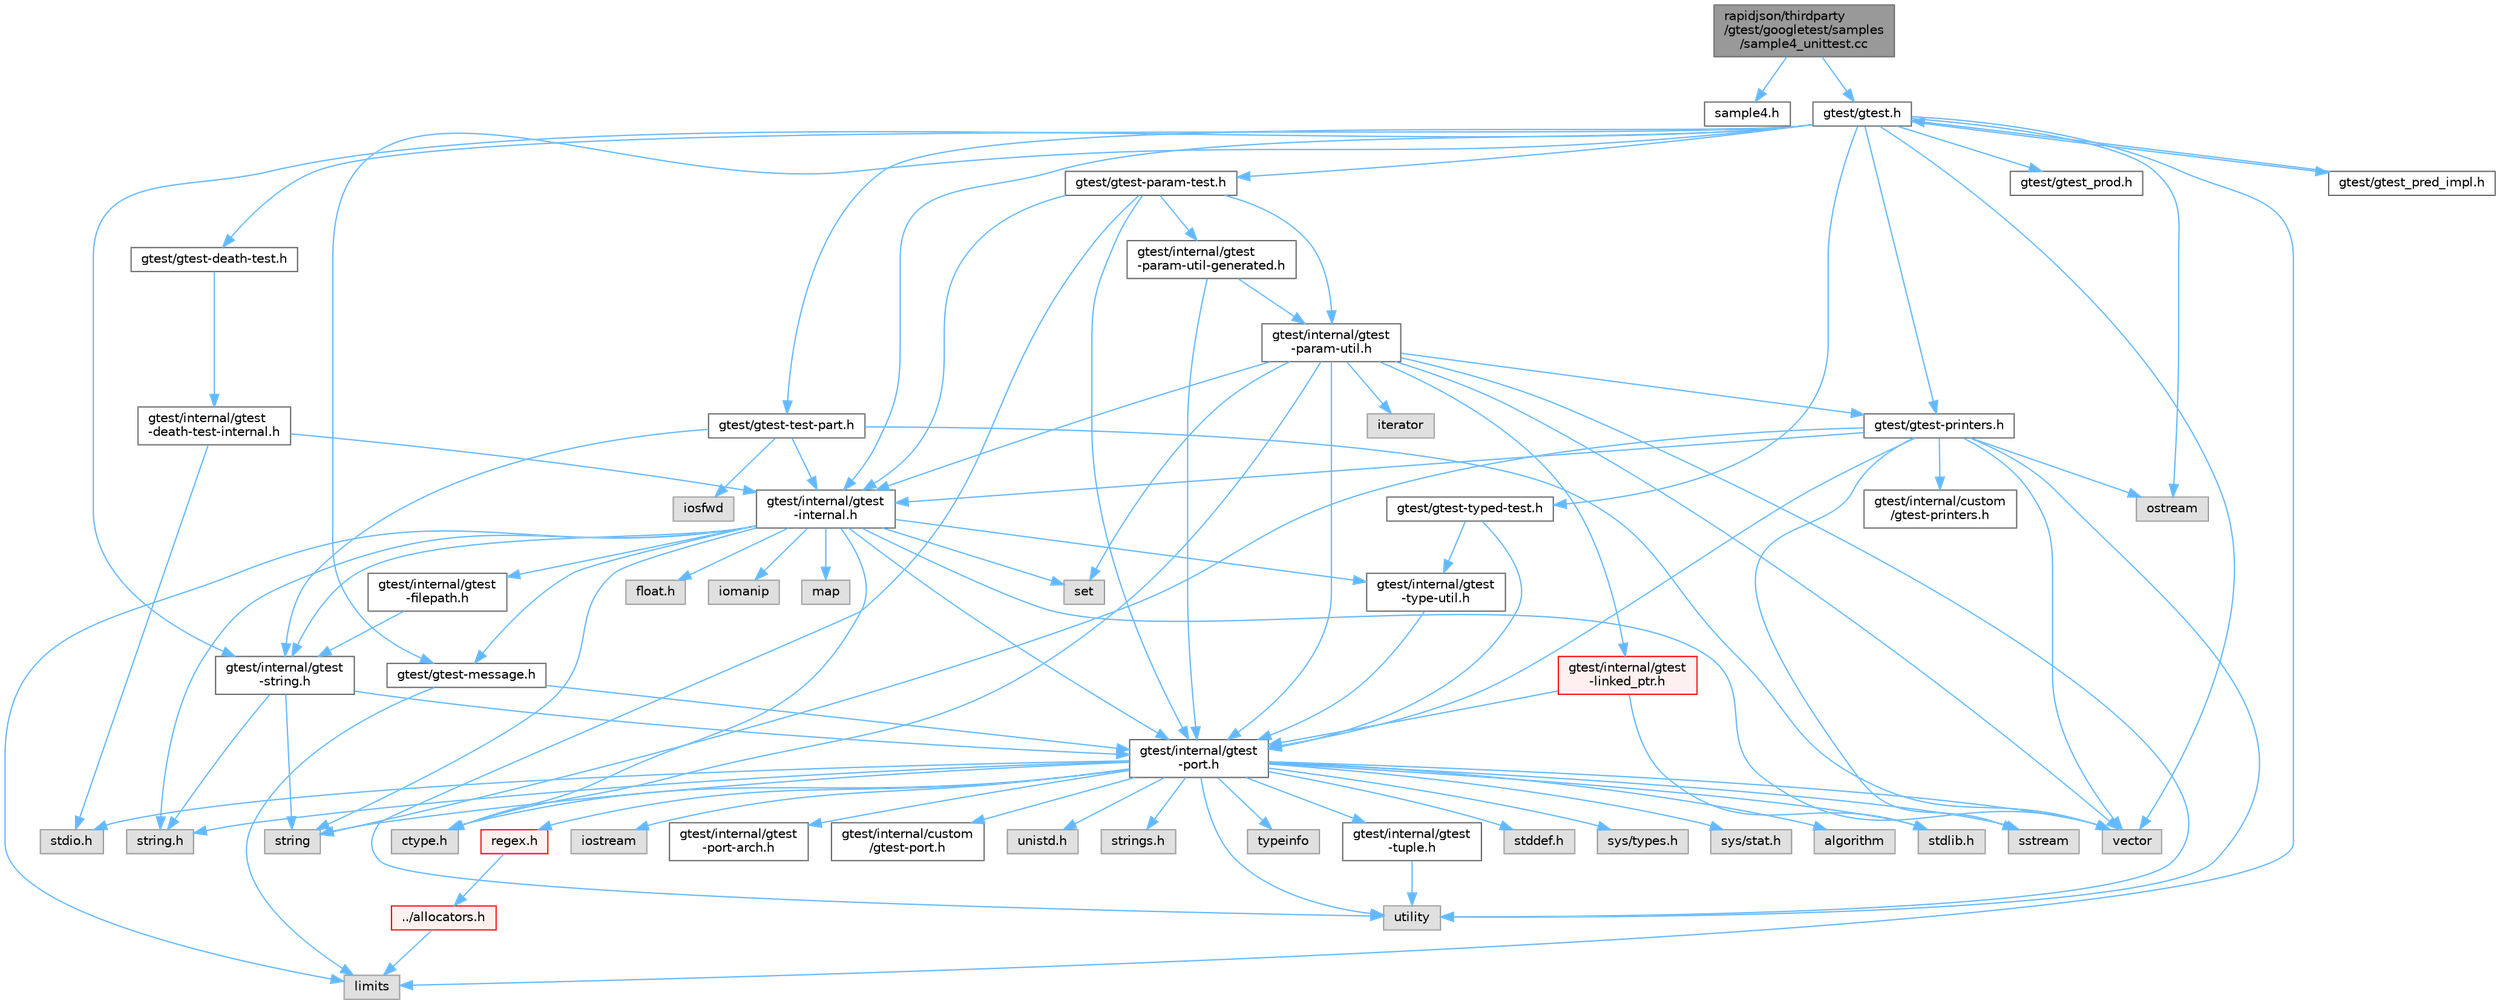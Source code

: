 digraph "rapidjson/thirdparty/gtest/googletest/samples/sample4_unittest.cc"
{
 // LATEX_PDF_SIZE
  bgcolor="transparent";
  edge [fontname=Helvetica,fontsize=10,labelfontname=Helvetica,labelfontsize=10];
  node [fontname=Helvetica,fontsize=10,shape=box,height=0.2,width=0.4];
  Node1 [id="Node000001",label="rapidjson/thirdparty\l/gtest/googletest/samples\l/sample4_unittest.cc",height=0.2,width=0.4,color="gray40", fillcolor="grey60", style="filled", fontcolor="black",tooltip=" "];
  Node1 -> Node2 [id="edge1_Node000001_Node000002",color="steelblue1",style="solid",tooltip=" "];
  Node2 [id="Node000002",label="sample4.h",height=0.2,width=0.4,color="grey40", fillcolor="white", style="filled",URL="$sample4_8h.html",tooltip=" "];
  Node1 -> Node3 [id="edge2_Node000001_Node000003",color="steelblue1",style="solid",tooltip=" "];
  Node3 [id="Node000003",label="gtest/gtest.h",height=0.2,width=0.4,color="grey40", fillcolor="white", style="filled",URL="$gtest_8h.html",tooltip=" "];
  Node3 -> Node4 [id="edge3_Node000003_Node000004",color="steelblue1",style="solid",tooltip=" "];
  Node4 [id="Node000004",label="limits",height=0.2,width=0.4,color="grey60", fillcolor="#E0E0E0", style="filled",tooltip=" "];
  Node3 -> Node5 [id="edge4_Node000003_Node000005",color="steelblue1",style="solid",tooltip=" "];
  Node5 [id="Node000005",label="ostream",height=0.2,width=0.4,color="grey60", fillcolor="#E0E0E0", style="filled",tooltip=" "];
  Node3 -> Node6 [id="edge5_Node000003_Node000006",color="steelblue1",style="solid",tooltip=" "];
  Node6 [id="Node000006",label="vector",height=0.2,width=0.4,color="grey60", fillcolor="#E0E0E0", style="filled",tooltip=" "];
  Node3 -> Node7 [id="edge6_Node000003_Node000007",color="steelblue1",style="solid",tooltip=" "];
  Node7 [id="Node000007",label="gtest/internal/gtest\l-internal.h",height=0.2,width=0.4,color="grey40", fillcolor="white", style="filled",URL="$gtest-internal_8h.html",tooltip=" "];
  Node7 -> Node8 [id="edge7_Node000007_Node000008",color="steelblue1",style="solid",tooltip=" "];
  Node8 [id="Node000008",label="gtest/internal/gtest\l-port.h",height=0.2,width=0.4,color="grey40", fillcolor="white", style="filled",URL="$gtest-port_8h.html",tooltip=" "];
  Node8 -> Node9 [id="edge8_Node000008_Node000009",color="steelblue1",style="solid",tooltip=" "];
  Node9 [id="Node000009",label="ctype.h",height=0.2,width=0.4,color="grey60", fillcolor="#E0E0E0", style="filled",tooltip=" "];
  Node8 -> Node10 [id="edge9_Node000008_Node000010",color="steelblue1",style="solid",tooltip=" "];
  Node10 [id="Node000010",label="stddef.h",height=0.2,width=0.4,color="grey60", fillcolor="#E0E0E0", style="filled",tooltip=" "];
  Node8 -> Node11 [id="edge10_Node000008_Node000011",color="steelblue1",style="solid",tooltip=" "];
  Node11 [id="Node000011",label="stdlib.h",height=0.2,width=0.4,color="grey60", fillcolor="#E0E0E0", style="filled",tooltip=" "];
  Node8 -> Node12 [id="edge11_Node000008_Node000012",color="steelblue1",style="solid",tooltip=" "];
  Node12 [id="Node000012",label="stdio.h",height=0.2,width=0.4,color="grey60", fillcolor="#E0E0E0", style="filled",tooltip=" "];
  Node8 -> Node13 [id="edge12_Node000008_Node000013",color="steelblue1",style="solid",tooltip=" "];
  Node13 [id="Node000013",label="string.h",height=0.2,width=0.4,color="grey60", fillcolor="#E0E0E0", style="filled",tooltip=" "];
  Node8 -> Node14 [id="edge13_Node000008_Node000014",color="steelblue1",style="solid",tooltip=" "];
  Node14 [id="Node000014",label="sys/types.h",height=0.2,width=0.4,color="grey60", fillcolor="#E0E0E0", style="filled",tooltip=" "];
  Node8 -> Node15 [id="edge14_Node000008_Node000015",color="steelblue1",style="solid",tooltip=" "];
  Node15 [id="Node000015",label="sys/stat.h",height=0.2,width=0.4,color="grey60", fillcolor="#E0E0E0", style="filled",tooltip=" "];
  Node8 -> Node16 [id="edge15_Node000008_Node000016",color="steelblue1",style="solid",tooltip=" "];
  Node16 [id="Node000016",label="string",height=0.2,width=0.4,color="grey60", fillcolor="#E0E0E0", style="filled",tooltip=" "];
  Node8 -> Node17 [id="edge16_Node000008_Node000017",color="steelblue1",style="solid",tooltip=" "];
  Node17 [id="Node000017",label="algorithm",height=0.2,width=0.4,color="grey60", fillcolor="#E0E0E0", style="filled",tooltip=" "];
  Node8 -> Node18 [id="edge17_Node000008_Node000018",color="steelblue1",style="solid",tooltip=" "];
  Node18 [id="Node000018",label="iostream",height=0.2,width=0.4,color="grey60", fillcolor="#E0E0E0", style="filled",tooltip=" "];
  Node8 -> Node19 [id="edge18_Node000008_Node000019",color="steelblue1",style="solid",tooltip=" "];
  Node19 [id="Node000019",label="sstream",height=0.2,width=0.4,color="grey60", fillcolor="#E0E0E0", style="filled",tooltip=" "];
  Node8 -> Node20 [id="edge19_Node000008_Node000020",color="steelblue1",style="solid",tooltip=" "];
  Node20 [id="Node000020",label="utility",height=0.2,width=0.4,color="grey60", fillcolor="#E0E0E0", style="filled",tooltip=" "];
  Node8 -> Node6 [id="edge20_Node000008_Node000006",color="steelblue1",style="solid",tooltip=" "];
  Node8 -> Node21 [id="edge21_Node000008_Node000021",color="steelblue1",style="solid",tooltip=" "];
  Node21 [id="Node000021",label="gtest/internal/gtest\l-port-arch.h",height=0.2,width=0.4,color="grey40", fillcolor="white", style="filled",URL="$gtest-port-arch_8h.html",tooltip=" "];
  Node8 -> Node22 [id="edge22_Node000008_Node000022",color="steelblue1",style="solid",tooltip=" "];
  Node22 [id="Node000022",label="gtest/internal/custom\l/gtest-port.h",height=0.2,width=0.4,color="grey40", fillcolor="white", style="filled",URL="$custom_2gtest-port_8h.html",tooltip=" "];
  Node8 -> Node23 [id="edge23_Node000008_Node000023",color="steelblue1",style="solid",tooltip=" "];
  Node23 [id="Node000023",label="unistd.h",height=0.2,width=0.4,color="grey60", fillcolor="#E0E0E0", style="filled",tooltip=" "];
  Node8 -> Node24 [id="edge24_Node000008_Node000024",color="steelblue1",style="solid",tooltip=" "];
  Node24 [id="Node000024",label="strings.h",height=0.2,width=0.4,color="grey60", fillcolor="#E0E0E0", style="filled",tooltip=" "];
  Node8 -> Node25 [id="edge25_Node000008_Node000025",color="steelblue1",style="solid",tooltip=" "];
  Node25 [id="Node000025",label="regex.h",height=0.2,width=0.4,color="red", fillcolor="#FFF0F0", style="filled",URL="$regex_8h.html",tooltip=" "];
  Node25 -> Node26 [id="edge26_Node000025_Node000026",color="steelblue1",style="solid",tooltip=" "];
  Node26 [id="Node000026",label="../allocators.h",height=0.2,width=0.4,color="red", fillcolor="#FFF0F0", style="filled",URL="$allocators_8h.html",tooltip=" "];
  Node26 -> Node4 [id="edge27_Node000026_Node000004",color="steelblue1",style="solid",tooltip=" "];
  Node8 -> Node38 [id="edge28_Node000008_Node000038",color="steelblue1",style="solid",tooltip=" "];
  Node38 [id="Node000038",label="typeinfo",height=0.2,width=0.4,color="grey60", fillcolor="#E0E0E0", style="filled",tooltip=" "];
  Node8 -> Node39 [id="edge29_Node000008_Node000039",color="steelblue1",style="solid",tooltip=" "];
  Node39 [id="Node000039",label="gtest/internal/gtest\l-tuple.h",height=0.2,width=0.4,color="grey40", fillcolor="white", style="filled",URL="$gtest-tuple_8h.html",tooltip=" "];
  Node39 -> Node20 [id="edge30_Node000039_Node000020",color="steelblue1",style="solid",tooltip=" "];
  Node7 -> Node9 [id="edge31_Node000007_Node000009",color="steelblue1",style="solid",tooltip=" "];
  Node7 -> Node40 [id="edge32_Node000007_Node000040",color="steelblue1",style="solid",tooltip=" "];
  Node40 [id="Node000040",label="float.h",height=0.2,width=0.4,color="grey60", fillcolor="#E0E0E0", style="filled",tooltip=" "];
  Node7 -> Node13 [id="edge33_Node000007_Node000013",color="steelblue1",style="solid",tooltip=" "];
  Node7 -> Node41 [id="edge34_Node000007_Node000041",color="steelblue1",style="solid",tooltip=" "];
  Node41 [id="Node000041",label="iomanip",height=0.2,width=0.4,color="grey60", fillcolor="#E0E0E0", style="filled",tooltip=" "];
  Node7 -> Node4 [id="edge35_Node000007_Node000004",color="steelblue1",style="solid",tooltip=" "];
  Node7 -> Node42 [id="edge36_Node000007_Node000042",color="steelblue1",style="solid",tooltip=" "];
  Node42 [id="Node000042",label="map",height=0.2,width=0.4,color="grey60", fillcolor="#E0E0E0", style="filled",tooltip=" "];
  Node7 -> Node43 [id="edge37_Node000007_Node000043",color="steelblue1",style="solid",tooltip=" "];
  Node43 [id="Node000043",label="set",height=0.2,width=0.4,color="grey60", fillcolor="#E0E0E0", style="filled",tooltip=" "];
  Node7 -> Node16 [id="edge38_Node000007_Node000016",color="steelblue1",style="solid",tooltip=" "];
  Node7 -> Node6 [id="edge39_Node000007_Node000006",color="steelblue1",style="solid",tooltip=" "];
  Node7 -> Node44 [id="edge40_Node000007_Node000044",color="steelblue1",style="solid",tooltip=" "];
  Node44 [id="Node000044",label="gtest/gtest-message.h",height=0.2,width=0.4,color="grey40", fillcolor="white", style="filled",URL="$gtest-message_8h.html",tooltip=" "];
  Node44 -> Node4 [id="edge41_Node000044_Node000004",color="steelblue1",style="solid",tooltip=" "];
  Node44 -> Node8 [id="edge42_Node000044_Node000008",color="steelblue1",style="solid",tooltip=" "];
  Node7 -> Node45 [id="edge43_Node000007_Node000045",color="steelblue1",style="solid",tooltip=" "];
  Node45 [id="Node000045",label="gtest/internal/gtest\l-filepath.h",height=0.2,width=0.4,color="grey40", fillcolor="white", style="filled",URL="$gtest-filepath_8h.html",tooltip=" "];
  Node45 -> Node46 [id="edge44_Node000045_Node000046",color="steelblue1",style="solid",tooltip=" "];
  Node46 [id="Node000046",label="gtest/internal/gtest\l-string.h",height=0.2,width=0.4,color="grey40", fillcolor="white", style="filled",URL="$gtest-string_8h.html",tooltip=" "];
  Node46 -> Node13 [id="edge45_Node000046_Node000013",color="steelblue1",style="solid",tooltip=" "];
  Node46 -> Node16 [id="edge46_Node000046_Node000016",color="steelblue1",style="solid",tooltip=" "];
  Node46 -> Node8 [id="edge47_Node000046_Node000008",color="steelblue1",style="solid",tooltip=" "];
  Node7 -> Node46 [id="edge48_Node000007_Node000046",color="steelblue1",style="solid",tooltip=" "];
  Node7 -> Node47 [id="edge49_Node000007_Node000047",color="steelblue1",style="solid",tooltip=" "];
  Node47 [id="Node000047",label="gtest/internal/gtest\l-type-util.h",height=0.2,width=0.4,color="grey40", fillcolor="white", style="filled",URL="$gtest-type-util_8h.html",tooltip=" "];
  Node47 -> Node8 [id="edge50_Node000047_Node000008",color="steelblue1",style="solid",tooltip=" "];
  Node3 -> Node46 [id="edge51_Node000003_Node000046",color="steelblue1",style="solid",tooltip=" "];
  Node3 -> Node48 [id="edge52_Node000003_Node000048",color="steelblue1",style="solid",tooltip=" "];
  Node48 [id="Node000048",label="gtest/gtest-death-test.h",height=0.2,width=0.4,color="grey40", fillcolor="white", style="filled",URL="$gtest-death-test_8h.html",tooltip=" "];
  Node48 -> Node49 [id="edge53_Node000048_Node000049",color="steelblue1",style="solid",tooltip=" "];
  Node49 [id="Node000049",label="gtest/internal/gtest\l-death-test-internal.h",height=0.2,width=0.4,color="grey40", fillcolor="white", style="filled",URL="$gtest-death-test-internal_8h.html",tooltip=" "];
  Node49 -> Node7 [id="edge54_Node000049_Node000007",color="steelblue1",style="solid",tooltip=" "];
  Node49 -> Node12 [id="edge55_Node000049_Node000012",color="steelblue1",style="solid",tooltip=" "];
  Node3 -> Node44 [id="edge56_Node000003_Node000044",color="steelblue1",style="solid",tooltip=" "];
  Node3 -> Node50 [id="edge57_Node000003_Node000050",color="steelblue1",style="solid",tooltip=" "];
  Node50 [id="Node000050",label="gtest/gtest-param-test.h",height=0.2,width=0.4,color="grey40", fillcolor="white", style="filled",URL="$gtest-param-test_8h.html",tooltip=" "];
  Node50 -> Node8 [id="edge58_Node000050_Node000008",color="steelblue1",style="solid",tooltip=" "];
  Node50 -> Node20 [id="edge59_Node000050_Node000020",color="steelblue1",style="solid",tooltip=" "];
  Node50 -> Node7 [id="edge60_Node000050_Node000007",color="steelblue1",style="solid",tooltip=" "];
  Node50 -> Node51 [id="edge61_Node000050_Node000051",color="steelblue1",style="solid",tooltip=" "];
  Node51 [id="Node000051",label="gtest/internal/gtest\l-param-util.h",height=0.2,width=0.4,color="grey40", fillcolor="white", style="filled",URL="$gtest-param-util_8h.html",tooltip=" "];
  Node51 -> Node9 [id="edge62_Node000051_Node000009",color="steelblue1",style="solid",tooltip=" "];
  Node51 -> Node52 [id="edge63_Node000051_Node000052",color="steelblue1",style="solid",tooltip=" "];
  Node52 [id="Node000052",label="iterator",height=0.2,width=0.4,color="grey60", fillcolor="#E0E0E0", style="filled",tooltip=" "];
  Node51 -> Node43 [id="edge64_Node000051_Node000043",color="steelblue1",style="solid",tooltip=" "];
  Node51 -> Node20 [id="edge65_Node000051_Node000020",color="steelblue1",style="solid",tooltip=" "];
  Node51 -> Node6 [id="edge66_Node000051_Node000006",color="steelblue1",style="solid",tooltip=" "];
  Node51 -> Node7 [id="edge67_Node000051_Node000007",color="steelblue1",style="solid",tooltip=" "];
  Node51 -> Node53 [id="edge68_Node000051_Node000053",color="steelblue1",style="solid",tooltip=" "];
  Node53 [id="Node000053",label="gtest/internal/gtest\l-linked_ptr.h",height=0.2,width=0.4,color="red", fillcolor="#FFF0F0", style="filled",URL="$gtest-linked__ptr_8h.html",tooltip=" "];
  Node53 -> Node11 [id="edge69_Node000053_Node000011",color="steelblue1",style="solid",tooltip=" "];
  Node53 -> Node8 [id="edge70_Node000053_Node000008",color="steelblue1",style="solid",tooltip=" "];
  Node51 -> Node8 [id="edge71_Node000051_Node000008",color="steelblue1",style="solid",tooltip=" "];
  Node51 -> Node55 [id="edge72_Node000051_Node000055",color="steelblue1",style="solid",tooltip=" "];
  Node55 [id="Node000055",label="gtest/gtest-printers.h",height=0.2,width=0.4,color="grey40", fillcolor="white", style="filled",URL="$gtest-printers_8h.html",tooltip=" "];
  Node55 -> Node5 [id="edge73_Node000055_Node000005",color="steelblue1",style="solid",tooltip=" "];
  Node55 -> Node19 [id="edge74_Node000055_Node000019",color="steelblue1",style="solid",tooltip=" "];
  Node55 -> Node16 [id="edge75_Node000055_Node000016",color="steelblue1",style="solid",tooltip=" "];
  Node55 -> Node20 [id="edge76_Node000055_Node000020",color="steelblue1",style="solid",tooltip=" "];
  Node55 -> Node6 [id="edge77_Node000055_Node000006",color="steelblue1",style="solid",tooltip=" "];
  Node55 -> Node8 [id="edge78_Node000055_Node000008",color="steelblue1",style="solid",tooltip=" "];
  Node55 -> Node7 [id="edge79_Node000055_Node000007",color="steelblue1",style="solid",tooltip=" "];
  Node55 -> Node56 [id="edge80_Node000055_Node000056",color="steelblue1",style="solid",tooltip=" "];
  Node56 [id="Node000056",label="gtest/internal/custom\l/gtest-printers.h",height=0.2,width=0.4,color="grey40", fillcolor="white", style="filled",URL="$internal_2custom_2gtest-printers_8h.html",tooltip=" "];
  Node50 -> Node57 [id="edge81_Node000050_Node000057",color="steelblue1",style="solid",tooltip=" "];
  Node57 [id="Node000057",label="gtest/internal/gtest\l-param-util-generated.h",height=0.2,width=0.4,color="grey40", fillcolor="white", style="filled",URL="$gtest-param-util-generated_8h.html",tooltip=" "];
  Node57 -> Node51 [id="edge82_Node000057_Node000051",color="steelblue1",style="solid",tooltip=" "];
  Node57 -> Node8 [id="edge83_Node000057_Node000008",color="steelblue1",style="solid",tooltip=" "];
  Node3 -> Node55 [id="edge84_Node000003_Node000055",color="steelblue1",style="solid",tooltip=" "];
  Node3 -> Node58 [id="edge85_Node000003_Node000058",color="steelblue1",style="solid",tooltip=" "];
  Node58 [id="Node000058",label="gtest/gtest_prod.h",height=0.2,width=0.4,color="grey40", fillcolor="white", style="filled",URL="$gtest__prod_8h.html",tooltip=" "];
  Node3 -> Node59 [id="edge86_Node000003_Node000059",color="steelblue1",style="solid",tooltip=" "];
  Node59 [id="Node000059",label="gtest/gtest-test-part.h",height=0.2,width=0.4,color="grey40", fillcolor="white", style="filled",URL="$gtest-test-part_8h.html",tooltip=" "];
  Node59 -> Node60 [id="edge87_Node000059_Node000060",color="steelblue1",style="solid",tooltip=" "];
  Node60 [id="Node000060",label="iosfwd",height=0.2,width=0.4,color="grey60", fillcolor="#E0E0E0", style="filled",tooltip=" "];
  Node59 -> Node6 [id="edge88_Node000059_Node000006",color="steelblue1",style="solid",tooltip=" "];
  Node59 -> Node7 [id="edge89_Node000059_Node000007",color="steelblue1",style="solid",tooltip=" "];
  Node59 -> Node46 [id="edge90_Node000059_Node000046",color="steelblue1",style="solid",tooltip=" "];
  Node3 -> Node61 [id="edge91_Node000003_Node000061",color="steelblue1",style="solid",tooltip=" "];
  Node61 [id="Node000061",label="gtest/gtest-typed-test.h",height=0.2,width=0.4,color="grey40", fillcolor="white", style="filled",URL="$gtest-typed-test_8h.html",tooltip=" "];
  Node61 -> Node8 [id="edge92_Node000061_Node000008",color="steelblue1",style="solid",tooltip=" "];
  Node61 -> Node47 [id="edge93_Node000061_Node000047",color="steelblue1",style="solid",tooltip=" "];
  Node3 -> Node62 [id="edge94_Node000003_Node000062",color="steelblue1",style="solid",tooltip=" "];
  Node62 [id="Node000062",label="gtest/gtest_pred_impl.h",height=0.2,width=0.4,color="grey40", fillcolor="white", style="filled",URL="$gtest__pred__impl_8h.html",tooltip=" "];
  Node62 -> Node3 [id="edge95_Node000062_Node000003",color="steelblue1",style="solid",tooltip=" "];
}
